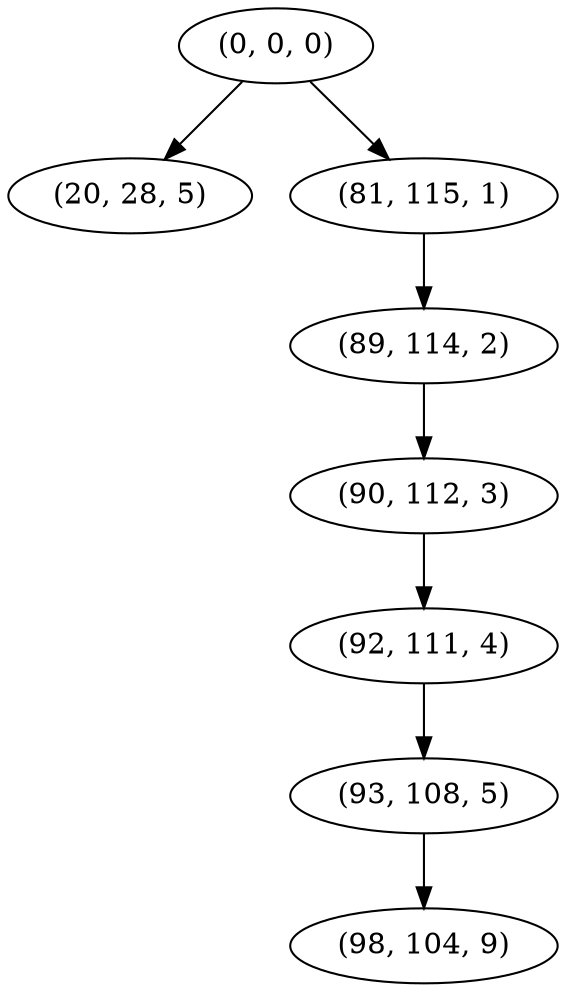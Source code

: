 digraph tree {
    "(0, 0, 0)";
    "(20, 28, 5)";
    "(81, 115, 1)";
    "(89, 114, 2)";
    "(90, 112, 3)";
    "(92, 111, 4)";
    "(93, 108, 5)";
    "(98, 104, 9)";
    "(0, 0, 0)" -> "(20, 28, 5)";
    "(0, 0, 0)" -> "(81, 115, 1)";
    "(81, 115, 1)" -> "(89, 114, 2)";
    "(89, 114, 2)" -> "(90, 112, 3)";
    "(90, 112, 3)" -> "(92, 111, 4)";
    "(92, 111, 4)" -> "(93, 108, 5)";
    "(93, 108, 5)" -> "(98, 104, 9)";
}

